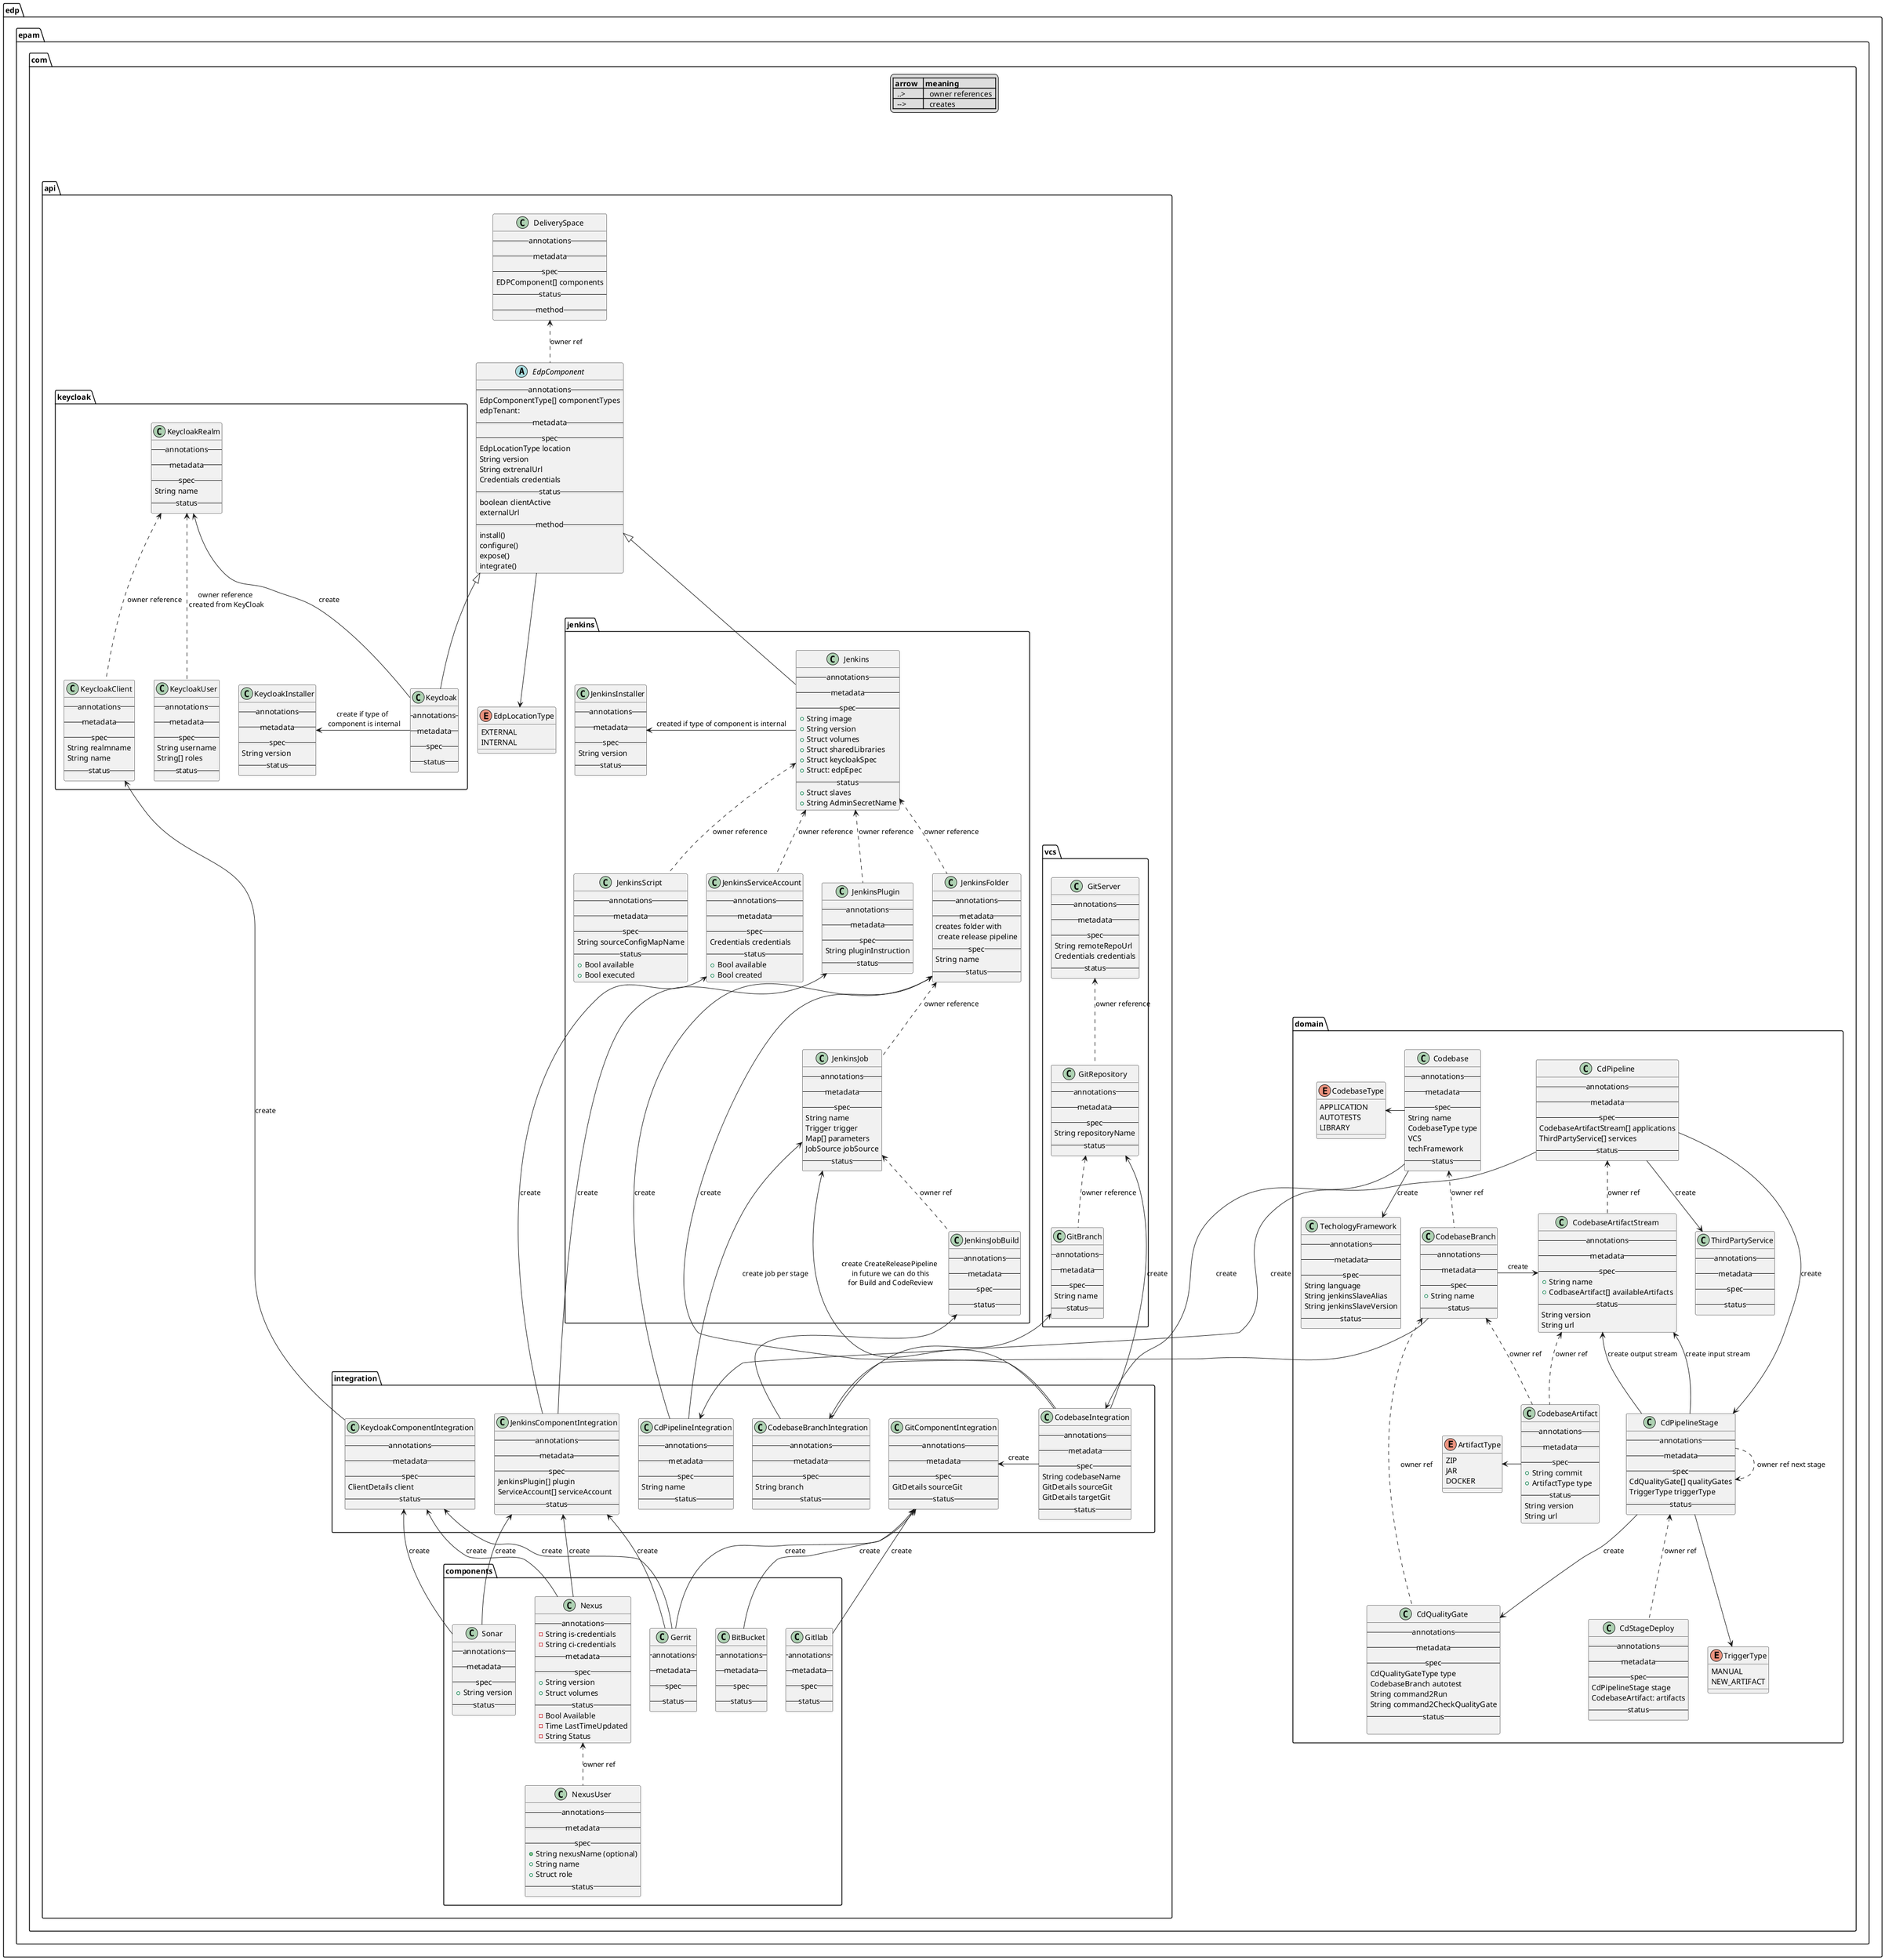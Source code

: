 
@startuml

package edp.epam.com {

  package domain {

    class Codebase {
      -- annotations --
      -- metadata --
      -- spec --
      String name
      CodebaseType type
      VCS
      techFramework
      -- status --
    }

    enum CodebaseType {
      APPLICATION
      AUTOTESTS
      LIBRARY
    }
    Codebase -left-> CodebaseType
    Codebase -right[hidden]-> CdPipeline

    class TechologyFramework {
      -- annotations --
      -- metadata --
      -- spec --
        String language
        String jenkinsSlaveAlias
        String jenkinsSlaveVersion
      -- status --
    }
    TechologyFramework -up[hidden]-> CodebaseType
    Codebase --> TechologyFramework :create

    class CodebaseBranch {
      -- annotations --
      -- metadata --
      -- spec --
        + String name
      -- status --
    }
    CodebaseBranch .u.>  Codebase : "owner ref"
    CodebaseBranch -r-> CodebaseArtifactStream : create

    class CodebaseArtifact {
      -- annotations --
      -- metadata --
      -- spec --
        + String commit
        + ArtifactType type
      -- status --
        String version
        String url
    }
    CodebaseArtifact .u.> CodebaseBranch: "owner ref"

    enum ArtifactType {
      ZIP
      JAR
      DOCKER
    }
    CodebaseArtifact -left-> ArtifactType

    class CdPipeline {
      -- annotations --
      -- metadata --
      -- spec --
        CodebaseArtifactStream[] applications
        ThirdPartyService[] services
      -- status --
    }
    CdPipeline -d-> ThirdPartyService: create
    CdPipeline -d-> CdPipelineStage: create

    class CodebaseArtifactStream {
      -- annotations --
      -- metadata --
      -- spec --
        + String name
        + CodbaseArtifact[] availableArtifacts
      -- status --
        String version
        String url
    }
    CodebaseArtifact .u.> CodebaseArtifactStream : "owner ref"
    CodebaseArtifactStream .u.> CdPipeline : "owner ref"
    CodebaseArtifactStream *-r[hidden]- ThirdPartyService


    class ThirdPartyService {
      -- annotations --
      -- metadata --
      -- spec --
      -- status --
    }

    class CdPipelineStage {
      -- annotations --
      -- metadata --
      -- spec --
        CdQualityGate[] qualityGates
        TriggerType triggerType
      -- status --
    }
    CdPipelineStage -d-> CdQualityGate: create
    CdPipelineStage -u-> CodebaseArtifactStream : create input stream
    CdPipelineStage -u-> CodebaseArtifactStream : create output stream
    CdPipelineStage ..> CdPipelineStage : owner ref next stage

    enum TriggerType {
      MANUAL
      NEW_ARTIFACT
    }
    CdPipelineStage --> TriggerType

    class CdQualityGate {
      -- annotations --
      -- metadata --
      -- spec --
        CdQualityGateType type
        CodebaseBranch autotest
        String command2Run
        String command2CheckQualityGate
      -- status --

    }
    CdQualityGate .up.> CodebaseBranch: owner ref

    class CdStageDeploy {
      -- annotations --
      -- metadata --
      -- spec --
        CdPipelineStage stage
        CodebaseArtifact: artifacts
      -- status --
    }
    CdStageDeploy .u.> CdPipelineStage :owner ref


  }

  package api {
    class DeliverySpace {
      -- annotations --
      -- metadata --
      -- spec --
      EDPComponent[] components
      -- status --
      -- method --
    }


'    enum EdpComponentType {
'      CODE_REVIEW
'      CI_SERVER
'      CD_SERVER
'      STATIC_ANALYSES
'      ARTIFACT_REPOSITORY
'      VCS
'    }
'
'    EdpComponentType "*" -left-> "1" EdpComponent

    enum EdpLocationType {
      EXTERNAL
      INTERNAL
    }
    EdpComponent --> EdpLocationType

    abstract class EdpComponent {
      -- annotations --
      EdpComponentType[] componentTypes
      edpTenant:
      -- metadata --
      -- spec --
      EdpLocationType location
      String version
      String extrenalUrl
      Credentials credentials
      -- status --
      boolean clientActive
      externalUrl
      -- method --
      install()
      configure()
      expose()
      integrate()
    }
    EdpComponent .u.> DeliverySpace : owner ref

    package vcs {
      class GitServer {
      -- annotations --
      -- metadata --
      -- spec --
        String remoteRepoUrl
        Credentials credentials
      -- status --
      }
      class GitRepository {
      -- annotations --
      -- metadata --
      -- spec --
        String repositoryName
      -- status --
      }
      GitRepository .u.> GitServer : "owner reference"

      class GitBranch {
      -- annotations --
      -- metadata --
      -- spec --
        String name
      -- status --
      }
      GitBranch .u.> GitRepository : "owner reference"
    }

    package keycloak {
      class Keycloak {
      -- annotations --
      -- metadata --
      -- spec --
      -- status --
      }
      EdpComponent<|--Keycloak

      class KeycloakInstaller {
      -- annotations --
      -- metadata --
      -- spec --
        String version
      -- status --
      }
      KeycloakInstaller <-r- Keycloak : create if type of \n component is internal

      class KeycloakRealm {
      -- annotations --
      -- metadata --
      -- spec --
        String name
      -- status --
      }
      KeycloakRealm <-d- Keycloak : create

      class KeycloakClient {
      -- annotations --
      -- metadata --
      -- spec --
        String realmname
        String name
      -- status --
      }
      KeycloakClient .u.> KeycloakRealm : "owner reference"

      class KeycloakUser {
      -- annotations --
      -- metadata --
      -- spec --
        String username
        String[] roles
      -- status --
      }
      KeycloakUser .u.> KeycloakRealm : "owner reference \n created from KeyCloak "

    }

    package jenkins {
      class Jenkins {
      -- annotations --
      -- metadata --
      -- spec --
        + String image
        + String version
        + Struct volumes
        + Struct sharedLibraries
        + Struct keycloakSpec
        + Struct: edpEpec
      -- status --
        + Struct slaves
        + String AdminSecretName
      }
      EdpComponent<|--Jenkins

      class JenkinsScript {
      -- annotations --
      -- metadata --
      -- spec --
        String sourceConfigMapName
      -- status --
        + Bool available
        + Bool executed
      }
      JenkinsScript .u.> Jenkins : "owner reference"

      class JenkinsInstaller {
      -- annotations --
      -- metadata --
      -- spec --
        String version
      -- status --
      }
      JenkinsInstaller <-r- Jenkins : created if type of component is internal

      class JenkinsPlugin {
      -- annotations --
      -- metadata --
      -- spec --
        String pluginInstruction
      -- status --
      }
      JenkinsPlugin .u.> Jenkins : "owner reference"

      class JenkinsServiceAccount {
      -- annotations --
      -- metadata --
      -- spec --
        Credentials credentials
      -- status --
        + Bool available
        + Bool created
      }
      JenkinsServiceAccount .u.> Jenkins : "owner reference"

      class JenkinsFolder {
      -- annotations --
      -- metadata --
      creates folder with \n create release pipeline
      -- spec --
        String name
      -- status --
      }
      JenkinsFolder .u.> Jenkins : "owner reference"

      class JenkinsJob {
      -- annotations --
      -- metadata --
      -- spec --
        String name
        Trigger trigger
        Map[] parameters
        JobSource jobSource
      -- status --
      }
      JenkinsJob .u.> JenkinsFolder : "owner reference"

      class JenkinsJobBuild {
      -- annotations --
      -- metadata --
      -- spec --
      -- status --
      }
      JenkinsJobBuild .u.> JenkinsJob : "owner ref"

  }

  integration -u[hidden]-> JenkinsJobBuild

  package integration {
      class KeycloakComponentIntegration {
      -- annotations --
      -- metadata --
      -- spec --
        ClientDetails client
      -- status --
      }
      KeycloakComponentIntegration -u-> KeycloakClient : "create"


      class JenkinsComponentIntegration {
      -- annotations --
      -- metadata --
      -- spec --
        JenkinsPlugin[] plugin
        ServiceAccount[] serviceAccount
      -- status --
      }
      JenkinsComponentIntegration -u-> JenkinsServiceAccount : "create"
      JenkinsComponentIntegration -u-> JenkinsPlugin : "create"

      class GitComponentIntegration {
      -- annotations --
      -- metadata --
      -- spec --
        GitDetails sourceGit
      -- status --
      }
      JenkinsComponentIntegration -r[hidden]-> GitComponentIntegration : "create"
      KeycloakComponentIntegration -r[hidden]-> GitComponentIntegration : "create"

      class CodebaseIntegration {
      -- annotations --
      -- metadata --
      -- spec --
        String codebaseName
        GitDetails sourceGit
        GitDetails targetGit
      -- status --
      }
      Codebase -d-> CodebaseIntegration : create
      CodebaseIntegration -l-> GitComponentIntegration : create
      CodebaseIntegration -u-> JenkinsFolder : "create"
      CodebaseIntegration -u-> JenkinsJob : "create CreateReleasePipeline \n in future we can do this \n for Build and CodeReview "
      CodebaseIntegration -u-> GitRepository : "create"

      class CdPipelineIntegration {
      -- annotations --
      -- metadata --
      -- spec --
        String name
      -- status --
      }
      CdPipeline -d-> CdPipelineIntegration : create
      CdPipelineIntegration -u-> JenkinsFolder : "create"
      CdPipelineIntegration -u-> JenkinsJob : "create job per stage"

      class CodebaseBranchIntegration {
      -- annotations --
      -- metadata --
      -- spec --
        String branch
      -- status --
      }
      CodebaseBranch -d-> CodebaseBranchIntegration
     CodebaseBranchIntegration -u-> JenkinsJobBuild
      CodebaseBranchIntegration -u-> GitBranch


  }

  package components {
    class Gerrit {
      -- annotations --
      -- metadata --
      -- spec --
      -- status --
    }
    Gerrit -u-> JenkinsComponentIntegration :create
    Gerrit -u-> KeycloakComponentIntegration :create
    Gerrit -u-> GitComponentIntegration :create


    class Nexus {
      -- annotations --
      - String is-credentials
      - String ci-credentials
      -- metadata --
      -- spec --
	    + String version
      + Struct volumes
      -- status --
      - Bool Available
      - Time LastTimeUpdated
      - String Status
    }
    Nexus -u-> JenkinsComponentIntegration :create
    Nexus -u-> KeycloakComponentIntegration :create

    class NexusUser {
      -- annotations --
      -- metadata --
      -- spec --
	    + String nexusName (optional)
	    + String name
      + Struct role
      -- status --
    }
    NexusUser .u.> Nexus : owner ref


    class Sonar {
      -- annotations --
      -- metadata --
      -- spec --
	    + String version
      -- status --
    }
    Sonar -u-> JenkinsComponentIntegration :create
    Sonar -u-> KeycloakComponentIntegration :create

    class BitBucket {
      -- annotations --
      -- metadata --
      -- spec --
      -- status --
    }
    BitBucket -u-> GitComponentIntegration :create


    class Gitllab {
      -- annotations --
      -- metadata --
      -- spec --
      -- status --
    }
    Gitllab -u-> GitComponentIntegration :create

'    EdpComponent<|--Gerrit
'    EdpComponent<|--Nexus
'    EdpComponent<|--Sonar
'    EdpComponent<|--BitBucket
'    EdpComponent<|--Gitlab
  }
}

legend
|= arrow   |= meaning|
|  ..>     |   owner references  |
|  -->     |   creates     |
endlegend

@enduml